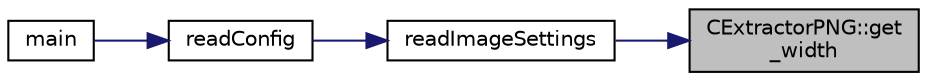 digraph "CExtractorPNG::get_width"
{
 // LATEX_PDF_SIZE
  edge [fontname="Helvetica",fontsize="10",labelfontname="Helvetica",labelfontsize="10"];
  node [fontname="Helvetica",fontsize="10",shape=record];
  rankdir="RL";
  Node1 [label="CExtractorPNG::get\l_width",height=0.2,width=0.4,color="black", fillcolor="grey75", style="filled", fontcolor="black",tooltip=" "];
  Node1 -> Node2 [dir="back",color="midnightblue",fontsize="10",style="solid",fontname="Helvetica"];
  Node2 [label="readImageSettings",height=0.2,width=0.4,color="black", fillcolor="white", style="filled",URL="$readConfig_8cpp.html#a1dcac510cdac9b9fc26e098ef3eef67e",tooltip=" "];
  Node2 -> Node3 [dir="back",color="midnightblue",fontsize="10",style="solid",fontname="Helvetica"];
  Node3 [label="readConfig",height=0.2,width=0.4,color="black", fillcolor="white", style="filled",URL="$readConfig_8cpp.html#ac3a85c497b611b8c4bc6c0679a16efab",tooltip=" "];
  Node3 -> Node4 [dir="back",color="midnightblue",fontsize="10",style="solid",fontname="Helvetica"];
  Node4 [label="main",height=0.2,width=0.4,color="black", fillcolor="white", style="filled",URL="$main_8cpp.html#a0ddf1224851353fc92bfbff6f499fa97",tooltip=" "];
}
